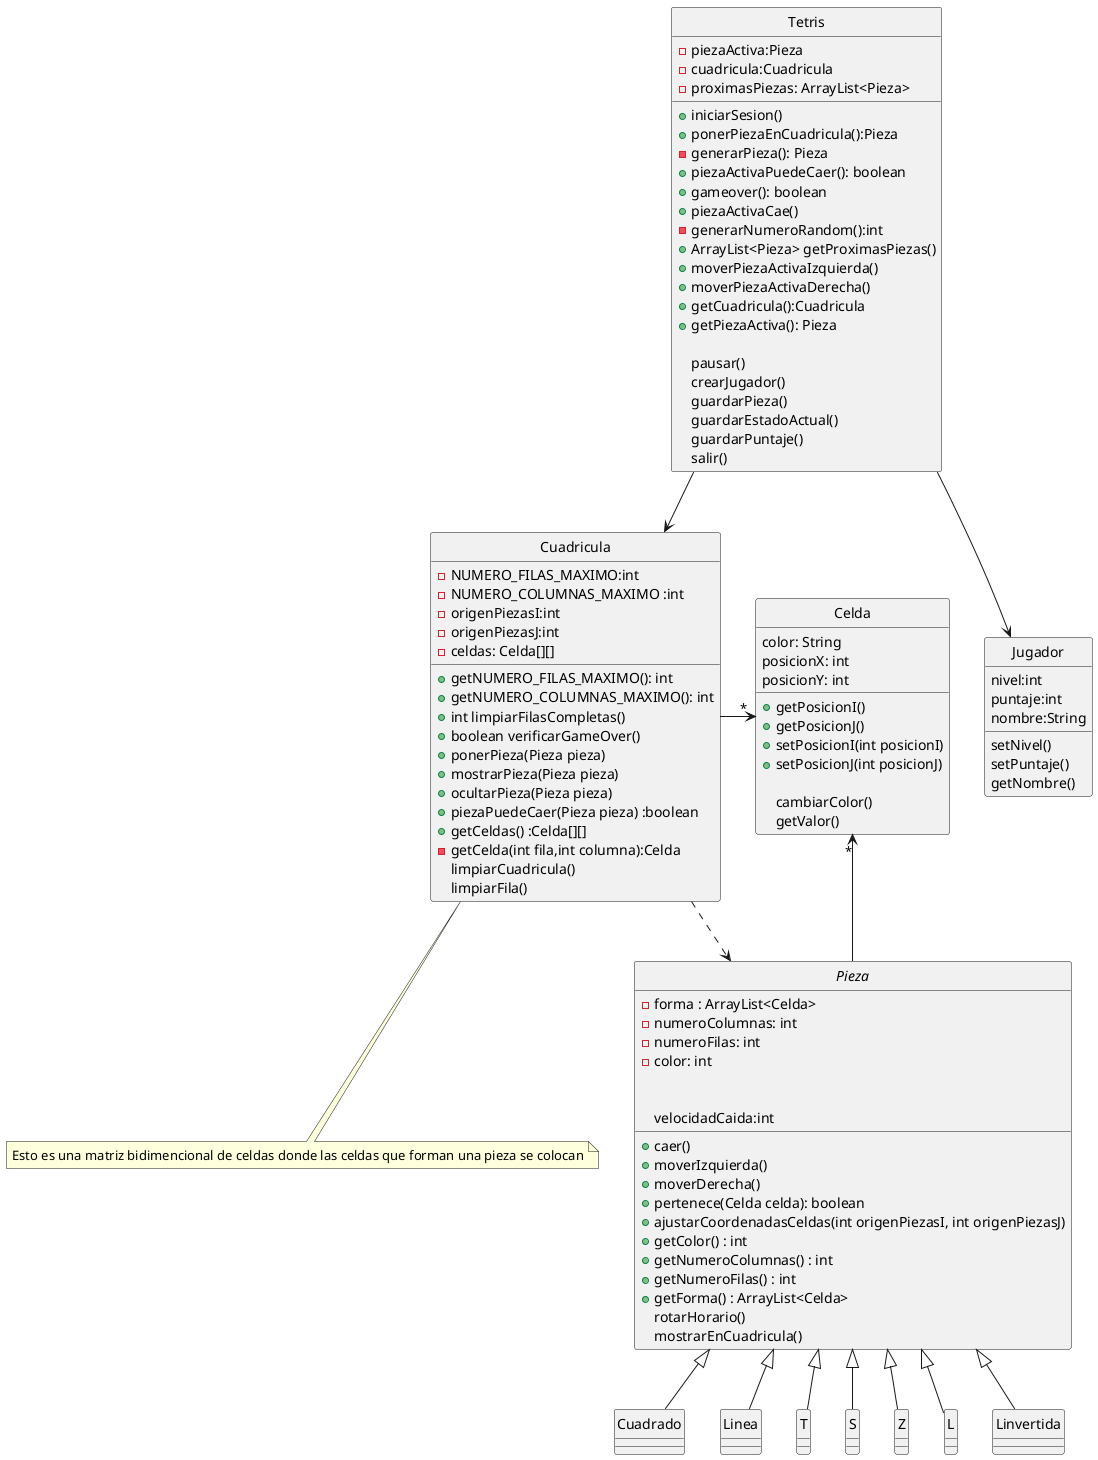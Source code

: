 @startuml tetris

note "Esto es una matriz bidimencional de celdas donde las celdas que forman una pieza se colocan" as nota1

hide circle

class Jugador{
    nivel:int
    puntaje:int
    nombre:String
    setNivel()
    setPuntaje()
    getNombre()
}
class Tetris{
    - piezaActiva:Pieza
    - cuadricula:Cuadricula
    - proximasPiezas: ArrayList<Pieza> 

    + iniciarSesion() 
    + ponerPiezaEnCuadricula():Pieza
    - generarPieza(): Pieza
    + piezaActivaPuedeCaer(): boolean
    + gameover(): boolean
    + piezaActivaCae()
    - generarNumeroRandom():int 
    + ArrayList<Pieza> getProximasPiezas()
    + moverPiezaActivaIzquierda()
    + moverPiezaActivaDerecha() 
    + getCuadricula():Cuadricula
    + getPiezaActiva(): Pieza 

    pausar()
    crearJugador()
    guardarPieza()
    guardarEstadoActual()
    guardarPuntaje()
    salir()
}
class Cuadricula{
    - NUMERO_FILAS_MAXIMO:int
    - NUMERO_COLUMNAS_MAXIMO :int
    - origenPiezasI:int
    - origenPiezasJ:int
    - celdas: Celda[][]

    + getNUMERO_FILAS_MAXIMO(): int
    + getNUMERO_COLUMNAS_MAXIMO(): int


    + int limpiarFilasCompletas() 
    + boolean verificarGameOver() 
    + ponerPieza(Pieza pieza) 
    + mostrarPieza(Pieza pieza)
    + ocultarPieza(Pieza pieza)
    + piezaPuedeCaer(Pieza pieza) :boolean
    + getCeldas() :Celda[][] 
    - getCelda(int fila,int columna):Celda


    limpiarCuadricula()
    limpiarFila()
} 
class Celda{
    color: String
    posicionX: int
    posicionY: int

    + getPosicionI()
    + getPosicionJ()
    + setPosicionI(int posicionI) 
    + setPosicionJ(int posicionJ)

    cambiarColor()
    getValor() 
}
abstract class Pieza{
    - forma : ArrayList<Celda>
    - numeroColumnas: int
    - numeroFilas: int
    - color: int
    + caer()
    + moverIzquierda()
    + moverDerecha() 
    + pertenece(Celda celda): boolean
    + ajustarCoordenadasCeldas(int origenPiezasI, int origenPiezasJ)
    + getColor() : int
    + getNumeroColumnas() : int
    + getNumeroFilas() : int
    + getForma() : ArrayList<Celda>


    velocidadCaida:int
    rotarHorario()
    mostrarEnCuadricula()
}

class Cuadrado{}
class Linea{}
class T{}
class S{}
class Z{}
class L{}
class Linvertida{}
Cuadricula->"*"Celda
Pieza <|-- Cuadrado
Pieza <|-- Linea
Pieza <|-- T
Pieza <|-- S
Pieza <|-- Z
Pieza <|-- L
Pieza <|-- Linvertida
Cuadricula ..> Pieza
Celda "*" <-- Pieza  
Tetris-->Jugador
Tetris-->Cuadricula
Cuadricula .. nota1

@enduml